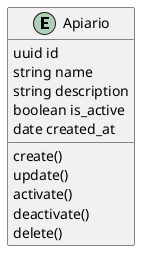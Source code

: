 @startuml

entity Apiario

Apiario : uuid id 
Apiario : string name 
Apiario : string description 
Apiario : boolean is_active 
Apiario : date created_at 

Apiario : create()
Apiario : update()
Apiario : activate()
Apiario : deactivate()
Apiario : delete()

@enduml

